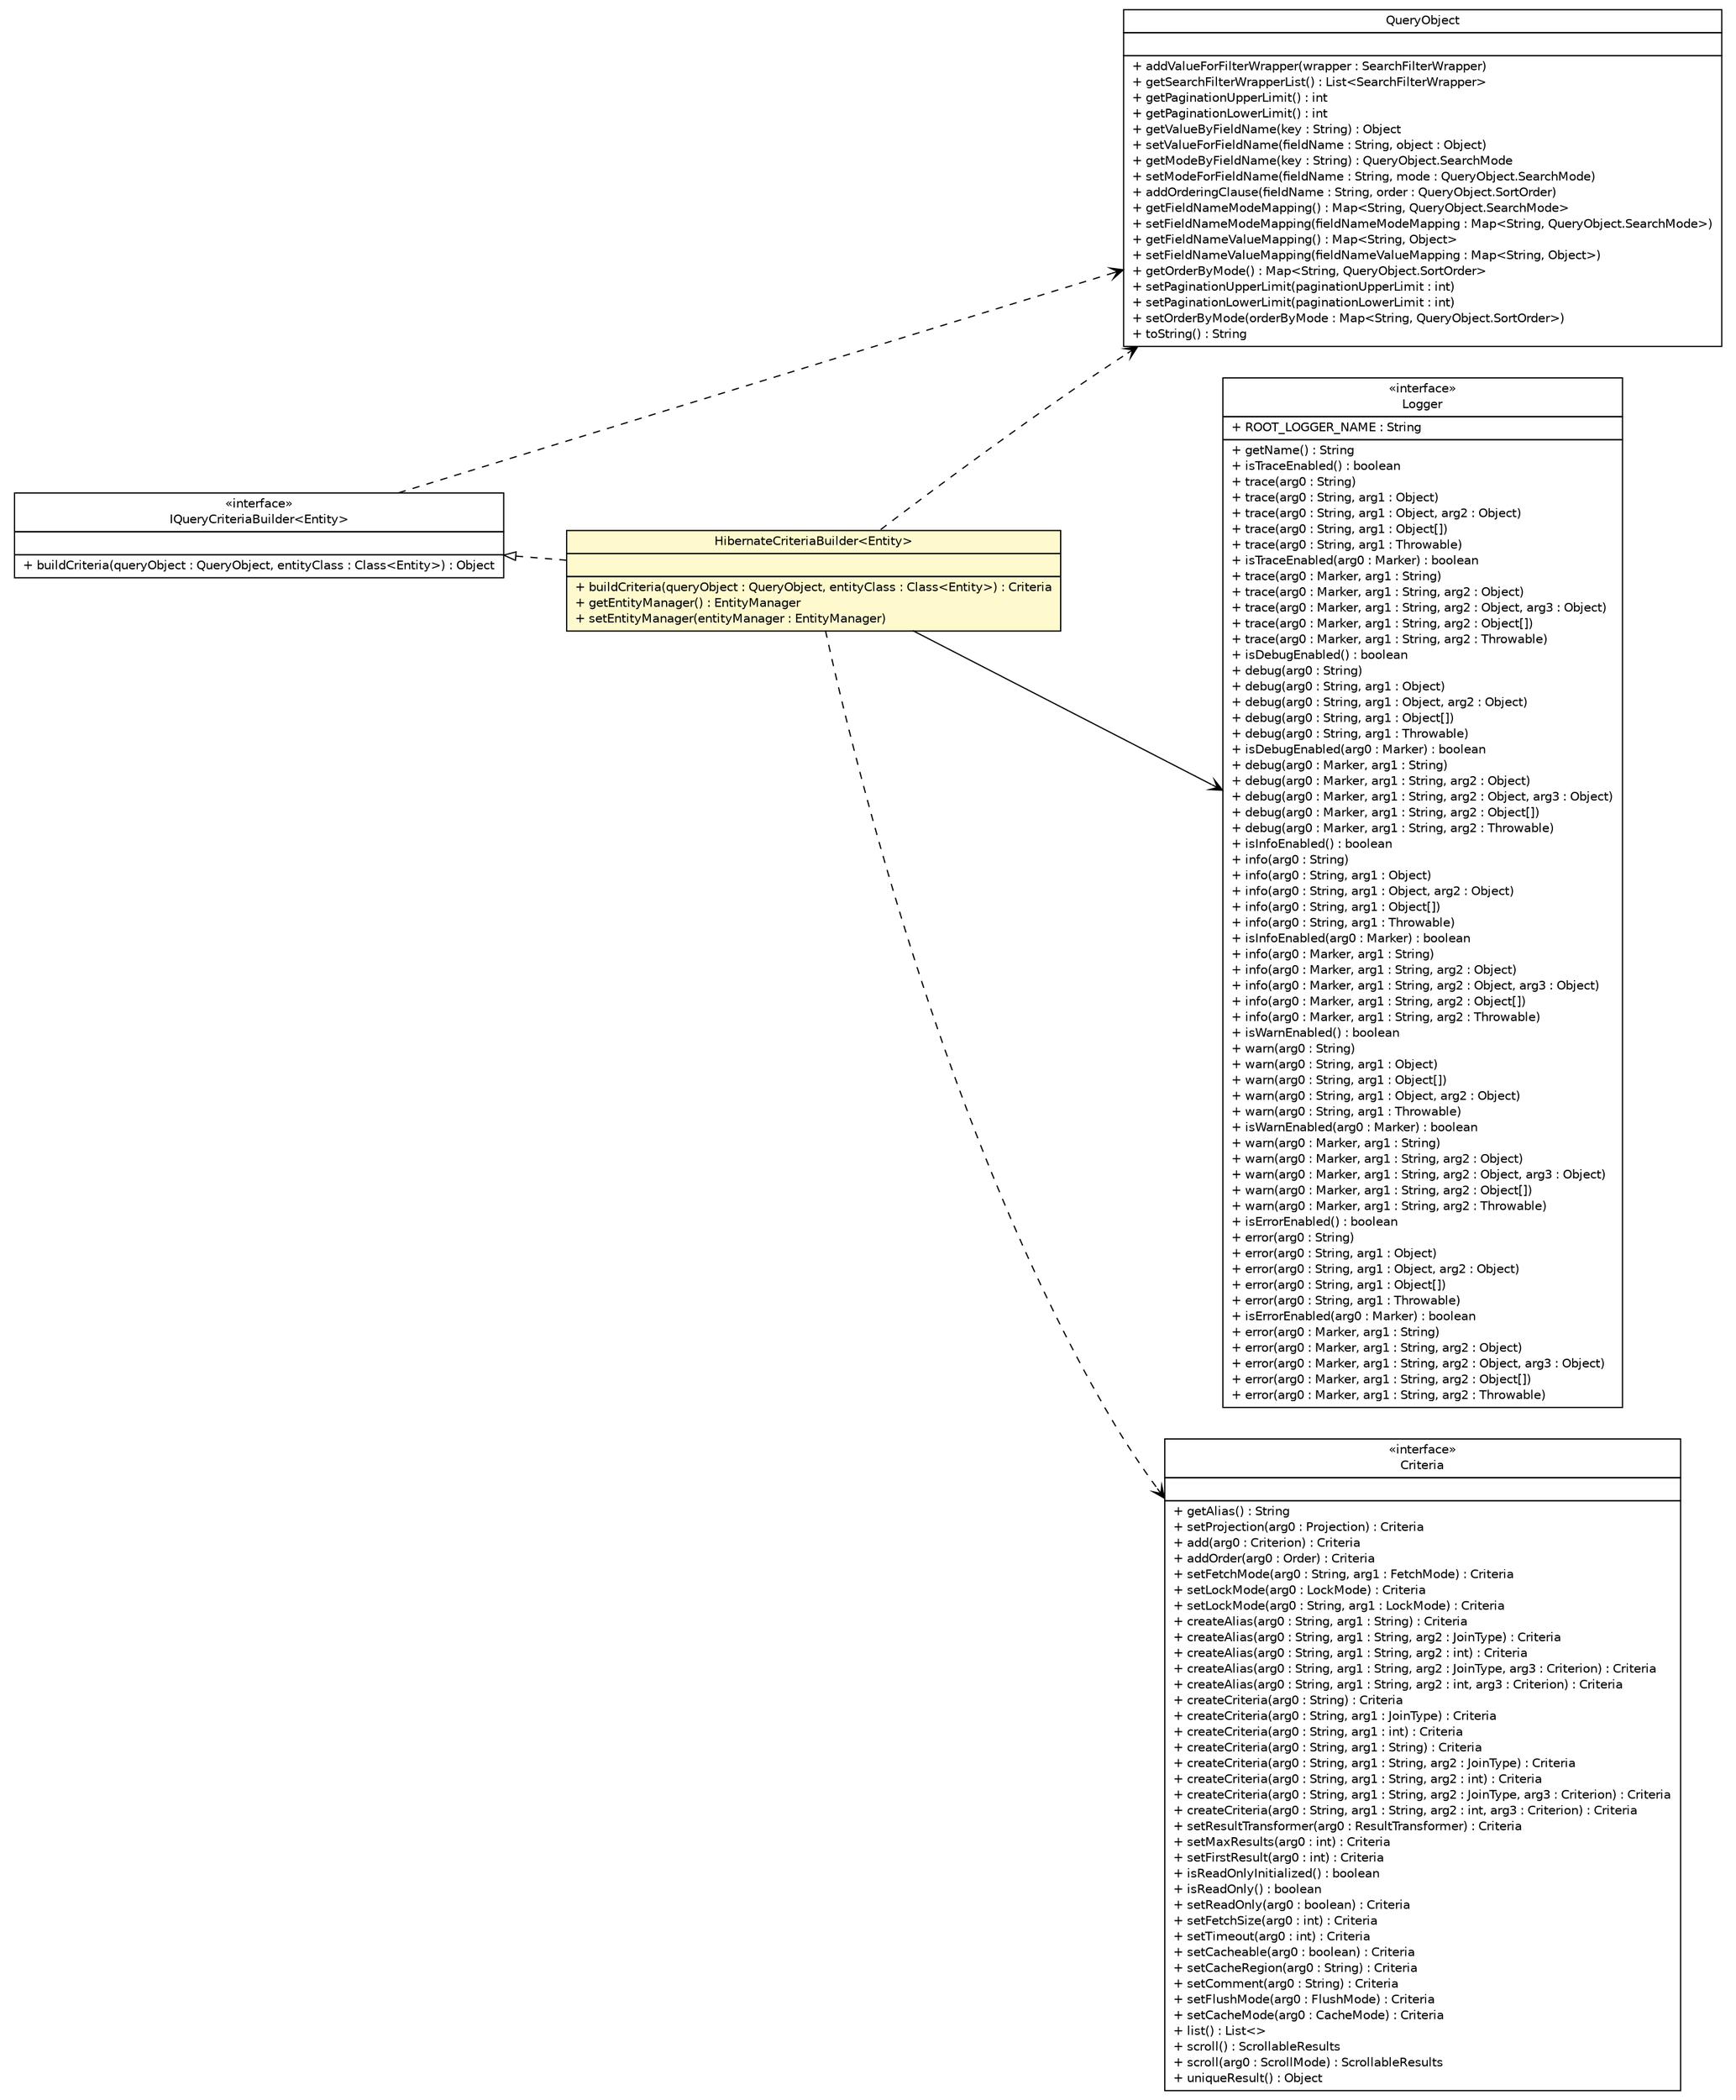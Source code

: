 #!/usr/local/bin/dot
#
# Class diagram 
# Generated by UMLGraph version 5.1 (http://www.umlgraph.org/)
#

digraph G {
	edge [fontname="Helvetica",fontsize=10,labelfontname="Helvetica",labelfontsize=10];
	node [fontname="Helvetica",fontsize=10,shape=plaintext];
	nodesep=0.25;
	ranksep=0.5;
	rankdir=LR;
	// com.inn.headstartdemo.utils.QueryObject
	c66884 [label=<<table title="com.inn.headstartdemo.utils.QueryObject" border="0" cellborder="1" cellspacing="0" cellpadding="2" port="p" href="../../../utils/QueryObject.html">
		<tr><td><table border="0" cellspacing="0" cellpadding="1">
<tr><td align="center" balign="center"> QueryObject </td></tr>
		</table></td></tr>
		<tr><td><table border="0" cellspacing="0" cellpadding="1">
<tr><td align="left" balign="left">  </td></tr>
		</table></td></tr>
		<tr><td><table border="0" cellspacing="0" cellpadding="1">
<tr><td align="left" balign="left"> + addValueForFilterWrapper(wrapper : SearchFilterWrapper) </td></tr>
<tr><td align="left" balign="left"> + getSearchFilterWrapperList() : List&lt;SearchFilterWrapper&gt; </td></tr>
<tr><td align="left" balign="left"> + getPaginationUpperLimit() : int </td></tr>
<tr><td align="left" balign="left"> + getPaginationLowerLimit() : int </td></tr>
<tr><td align="left" balign="left"> + getValueByFieldName(key : String) : Object </td></tr>
<tr><td align="left" balign="left"> + setValueForFieldName(fieldName : String, object : Object) </td></tr>
<tr><td align="left" balign="left"> + getModeByFieldName(key : String) : QueryObject.SearchMode </td></tr>
<tr><td align="left" balign="left"> + setModeForFieldName(fieldName : String, mode : QueryObject.SearchMode) </td></tr>
<tr><td align="left" balign="left"> + addOrderingClause(fieldName : String, order : QueryObject.SortOrder) </td></tr>
<tr><td align="left" balign="left"> + getFieldNameModeMapping() : Map&lt;String, QueryObject.SearchMode&gt; </td></tr>
<tr><td align="left" balign="left"> + setFieldNameModeMapping(fieldNameModeMapping : Map&lt;String, QueryObject.SearchMode&gt;) </td></tr>
<tr><td align="left" balign="left"> + getFieldNameValueMapping() : Map&lt;String, Object&gt; </td></tr>
<tr><td align="left" balign="left"> + setFieldNameValueMapping(fieldNameValueMapping : Map&lt;String, Object&gt;) </td></tr>
<tr><td align="left" balign="left"> + getOrderByMode() : Map&lt;String, QueryObject.SortOrder&gt; </td></tr>
<tr><td align="left" balign="left"> + setPaginationUpperLimit(paginationUpperLimit : int) </td></tr>
<tr><td align="left" balign="left"> + setPaginationLowerLimit(paginationLowerLimit : int) </td></tr>
<tr><td align="left" balign="left"> + setOrderByMode(orderByMode : Map&lt;String, QueryObject.SortOrder&gt;) </td></tr>
<tr><td align="left" balign="left"> + toString() : String </td></tr>
		</table></td></tr>
		</table>>, fontname="Helvetica", fontcolor="black", fontsize=10.0];
	// com.inn.headstartdemo.dao.criteria.IQueryCriteriaBuilder<Entity>
	c66928 [label=<<table title="com.inn.headstartdemo.dao.criteria.IQueryCriteriaBuilder" border="0" cellborder="1" cellspacing="0" cellpadding="2" port="p" href="../IQueryCriteriaBuilder.html">
		<tr><td><table border="0" cellspacing="0" cellpadding="1">
<tr><td align="center" balign="center"> &#171;interface&#187; </td></tr>
<tr><td align="center" balign="center"> IQueryCriteriaBuilder&lt;Entity&gt; </td></tr>
		</table></td></tr>
		<tr><td><table border="0" cellspacing="0" cellpadding="1">
<tr><td align="left" balign="left">  </td></tr>
		</table></td></tr>
		<tr><td><table border="0" cellspacing="0" cellpadding="1">
<tr><td align="left" balign="left"> + buildCriteria(queryObject : QueryObject, entityClass : Class&lt;Entity&gt;) : Object </td></tr>
		</table></td></tr>
		</table>>, fontname="Helvetica", fontcolor="black", fontsize=10.0];
	// com.inn.headstartdemo.dao.criteria.impl.HibernateCriteriaBuilder<Entity>
	c66930 [label=<<table title="com.inn.headstartdemo.dao.criteria.impl.HibernateCriteriaBuilder" border="0" cellborder="1" cellspacing="0" cellpadding="2" port="p" bgcolor="lemonChiffon" href="./HibernateCriteriaBuilder.html">
		<tr><td><table border="0" cellspacing="0" cellpadding="1">
<tr><td align="center" balign="center"> HibernateCriteriaBuilder&lt;Entity&gt; </td></tr>
		</table></td></tr>
		<tr><td><table border="0" cellspacing="0" cellpadding="1">
<tr><td align="left" balign="left">  </td></tr>
		</table></td></tr>
		<tr><td><table border="0" cellspacing="0" cellpadding="1">
<tr><td align="left" balign="left"> + buildCriteria(queryObject : QueryObject, entityClass : Class&lt;Entity&gt;) : Criteria </td></tr>
<tr><td align="left" balign="left"> + getEntityManager() : EntityManager </td></tr>
<tr><td align="left" balign="left"> + setEntityManager(entityManager : EntityManager) </td></tr>
		</table></td></tr>
		</table>>, fontname="Helvetica", fontcolor="black", fontsize=10.0];
	//com.inn.headstartdemo.dao.criteria.impl.HibernateCriteriaBuilder<Entity> implements com.inn.headstartdemo.dao.criteria.IQueryCriteriaBuilder<Entity>
	c66928:p -> c66930:p [dir=back,arrowtail=empty,style=dashed];
	// com.inn.headstartdemo.dao.criteria.impl.HibernateCriteriaBuilder<Entity> NAVASSOC org.slf4j.Logger
	c66930:p -> c66961:p [taillabel="", label="", headlabel="", fontname="Helvetica", fontcolor="black", fontsize=10.0, color="black", arrowhead=open];
	// com.inn.headstartdemo.dao.criteria.IQueryCriteriaBuilder<Entity> DEPEND com.inn.headstartdemo.utils.QueryObject
	c66928:p -> c66884:p [taillabel="", label="", headlabel="", fontname="Helvetica", fontcolor="black", fontsize=10.0, color="black", arrowhead=open, style=dashed];
	// com.inn.headstartdemo.dao.criteria.impl.HibernateCriteriaBuilder<Entity> DEPEND org.hibernate.Criteria
	c66930:p -> c66962:p [taillabel="", label="", headlabel="", fontname="Helvetica", fontcolor="black", fontsize=10.0, color="black", arrowhead=open, style=dashed];
	// com.inn.headstartdemo.dao.criteria.impl.HibernateCriteriaBuilder<Entity> DEPEND com.inn.headstartdemo.utils.QueryObject
	c66930:p -> c66884:p [taillabel="", label="", headlabel="", fontname="Helvetica", fontcolor="black", fontsize=10.0, color="black", arrowhead=open, style=dashed];
	// org.slf4j.Logger
	c66961 [label=<<table title="org.slf4j.Logger" border="0" cellborder="1" cellspacing="0" cellpadding="2" port="p" href="http://java.sun.com/j2se/1.4.2/docs/api/org/slf4j/Logger.html">
		<tr><td><table border="0" cellspacing="0" cellpadding="1">
<tr><td align="center" balign="center"> &#171;interface&#187; </td></tr>
<tr><td align="center" balign="center"> Logger </td></tr>
		</table></td></tr>
		<tr><td><table border="0" cellspacing="0" cellpadding="1">
<tr><td align="left" balign="left"> + ROOT_LOGGER_NAME : String </td></tr>
		</table></td></tr>
		<tr><td><table border="0" cellspacing="0" cellpadding="1">
<tr><td align="left" balign="left"> + getName() : String </td></tr>
<tr><td align="left" balign="left"> + isTraceEnabled() : boolean </td></tr>
<tr><td align="left" balign="left"> + trace(arg0 : String) </td></tr>
<tr><td align="left" balign="left"> + trace(arg0 : String, arg1 : Object) </td></tr>
<tr><td align="left" balign="left"> + trace(arg0 : String, arg1 : Object, arg2 : Object) </td></tr>
<tr><td align="left" balign="left"> + trace(arg0 : String, arg1 : Object[]) </td></tr>
<tr><td align="left" balign="left"> + trace(arg0 : String, arg1 : Throwable) </td></tr>
<tr><td align="left" balign="left"> + isTraceEnabled(arg0 : Marker) : boolean </td></tr>
<tr><td align="left" balign="left"> + trace(arg0 : Marker, arg1 : String) </td></tr>
<tr><td align="left" balign="left"> + trace(arg0 : Marker, arg1 : String, arg2 : Object) </td></tr>
<tr><td align="left" balign="left"> + trace(arg0 : Marker, arg1 : String, arg2 : Object, arg3 : Object) </td></tr>
<tr><td align="left" balign="left"> + trace(arg0 : Marker, arg1 : String, arg2 : Object[]) </td></tr>
<tr><td align="left" balign="left"> + trace(arg0 : Marker, arg1 : String, arg2 : Throwable) </td></tr>
<tr><td align="left" balign="left"> + isDebugEnabled() : boolean </td></tr>
<tr><td align="left" balign="left"> + debug(arg0 : String) </td></tr>
<tr><td align="left" balign="left"> + debug(arg0 : String, arg1 : Object) </td></tr>
<tr><td align="left" balign="left"> + debug(arg0 : String, arg1 : Object, arg2 : Object) </td></tr>
<tr><td align="left" balign="left"> + debug(arg0 : String, arg1 : Object[]) </td></tr>
<tr><td align="left" balign="left"> + debug(arg0 : String, arg1 : Throwable) </td></tr>
<tr><td align="left" balign="left"> + isDebugEnabled(arg0 : Marker) : boolean </td></tr>
<tr><td align="left" balign="left"> + debug(arg0 : Marker, arg1 : String) </td></tr>
<tr><td align="left" balign="left"> + debug(arg0 : Marker, arg1 : String, arg2 : Object) </td></tr>
<tr><td align="left" balign="left"> + debug(arg0 : Marker, arg1 : String, arg2 : Object, arg3 : Object) </td></tr>
<tr><td align="left" balign="left"> + debug(arg0 : Marker, arg1 : String, arg2 : Object[]) </td></tr>
<tr><td align="left" balign="left"> + debug(arg0 : Marker, arg1 : String, arg2 : Throwable) </td></tr>
<tr><td align="left" balign="left"> + isInfoEnabled() : boolean </td></tr>
<tr><td align="left" balign="left"> + info(arg0 : String) </td></tr>
<tr><td align="left" balign="left"> + info(arg0 : String, arg1 : Object) </td></tr>
<tr><td align="left" balign="left"> + info(arg0 : String, arg1 : Object, arg2 : Object) </td></tr>
<tr><td align="left" balign="left"> + info(arg0 : String, arg1 : Object[]) </td></tr>
<tr><td align="left" balign="left"> + info(arg0 : String, arg1 : Throwable) </td></tr>
<tr><td align="left" balign="left"> + isInfoEnabled(arg0 : Marker) : boolean </td></tr>
<tr><td align="left" balign="left"> + info(arg0 : Marker, arg1 : String) </td></tr>
<tr><td align="left" balign="left"> + info(arg0 : Marker, arg1 : String, arg2 : Object) </td></tr>
<tr><td align="left" balign="left"> + info(arg0 : Marker, arg1 : String, arg2 : Object, arg3 : Object) </td></tr>
<tr><td align="left" balign="left"> + info(arg0 : Marker, arg1 : String, arg2 : Object[]) </td></tr>
<tr><td align="left" balign="left"> + info(arg0 : Marker, arg1 : String, arg2 : Throwable) </td></tr>
<tr><td align="left" balign="left"> + isWarnEnabled() : boolean </td></tr>
<tr><td align="left" balign="left"> + warn(arg0 : String) </td></tr>
<tr><td align="left" balign="left"> + warn(arg0 : String, arg1 : Object) </td></tr>
<tr><td align="left" balign="left"> + warn(arg0 : String, arg1 : Object[]) </td></tr>
<tr><td align="left" balign="left"> + warn(arg0 : String, arg1 : Object, arg2 : Object) </td></tr>
<tr><td align="left" balign="left"> + warn(arg0 : String, arg1 : Throwable) </td></tr>
<tr><td align="left" balign="left"> + isWarnEnabled(arg0 : Marker) : boolean </td></tr>
<tr><td align="left" balign="left"> + warn(arg0 : Marker, arg1 : String) </td></tr>
<tr><td align="left" balign="left"> + warn(arg0 : Marker, arg1 : String, arg2 : Object) </td></tr>
<tr><td align="left" balign="left"> + warn(arg0 : Marker, arg1 : String, arg2 : Object, arg3 : Object) </td></tr>
<tr><td align="left" balign="left"> + warn(arg0 : Marker, arg1 : String, arg2 : Object[]) </td></tr>
<tr><td align="left" balign="left"> + warn(arg0 : Marker, arg1 : String, arg2 : Throwable) </td></tr>
<tr><td align="left" balign="left"> + isErrorEnabled() : boolean </td></tr>
<tr><td align="left" balign="left"> + error(arg0 : String) </td></tr>
<tr><td align="left" balign="left"> + error(arg0 : String, arg1 : Object) </td></tr>
<tr><td align="left" balign="left"> + error(arg0 : String, arg1 : Object, arg2 : Object) </td></tr>
<tr><td align="left" balign="left"> + error(arg0 : String, arg1 : Object[]) </td></tr>
<tr><td align="left" balign="left"> + error(arg0 : String, arg1 : Throwable) </td></tr>
<tr><td align="left" balign="left"> + isErrorEnabled(arg0 : Marker) : boolean </td></tr>
<tr><td align="left" balign="left"> + error(arg0 : Marker, arg1 : String) </td></tr>
<tr><td align="left" balign="left"> + error(arg0 : Marker, arg1 : String, arg2 : Object) </td></tr>
<tr><td align="left" balign="left"> + error(arg0 : Marker, arg1 : String, arg2 : Object, arg3 : Object) </td></tr>
<tr><td align="left" balign="left"> + error(arg0 : Marker, arg1 : String, arg2 : Object[]) </td></tr>
<tr><td align="left" balign="left"> + error(arg0 : Marker, arg1 : String, arg2 : Throwable) </td></tr>
		</table></td></tr>
		</table>>, fontname="Helvetica", fontcolor="black", fontsize=10.0];
	// org.hibernate.Criteria
	c66962 [label=<<table title="org.hibernate.Criteria" border="0" cellborder="1" cellspacing="0" cellpadding="2" port="p" href="http://java.sun.com/j2se/1.4.2/docs/api/org/hibernate/Criteria.html">
		<tr><td><table border="0" cellspacing="0" cellpadding="1">
<tr><td align="center" balign="center"> &#171;interface&#187; </td></tr>
<tr><td align="center" balign="center"> Criteria </td></tr>
		</table></td></tr>
		<tr><td><table border="0" cellspacing="0" cellpadding="1">
<tr><td align="left" balign="left">  </td></tr>
		</table></td></tr>
		<tr><td><table border="0" cellspacing="0" cellpadding="1">
<tr><td align="left" balign="left"> + getAlias() : String </td></tr>
<tr><td align="left" balign="left"> + setProjection(arg0 : Projection) : Criteria </td></tr>
<tr><td align="left" balign="left"> + add(arg0 : Criterion) : Criteria </td></tr>
<tr><td align="left" balign="left"> + addOrder(arg0 : Order) : Criteria </td></tr>
<tr><td align="left" balign="left"> + setFetchMode(arg0 : String, arg1 : FetchMode) : Criteria </td></tr>
<tr><td align="left" balign="left"> + setLockMode(arg0 : LockMode) : Criteria </td></tr>
<tr><td align="left" balign="left"> + setLockMode(arg0 : String, arg1 : LockMode) : Criteria </td></tr>
<tr><td align="left" balign="left"> + createAlias(arg0 : String, arg1 : String) : Criteria </td></tr>
<tr><td align="left" balign="left"> + createAlias(arg0 : String, arg1 : String, arg2 : JoinType) : Criteria </td></tr>
<tr><td align="left" balign="left"> + createAlias(arg0 : String, arg1 : String, arg2 : int) : Criteria </td></tr>
<tr><td align="left" balign="left"> + createAlias(arg0 : String, arg1 : String, arg2 : JoinType, arg3 : Criterion) : Criteria </td></tr>
<tr><td align="left" balign="left"> + createAlias(arg0 : String, arg1 : String, arg2 : int, arg3 : Criterion) : Criteria </td></tr>
<tr><td align="left" balign="left"> + createCriteria(arg0 : String) : Criteria </td></tr>
<tr><td align="left" balign="left"> + createCriteria(arg0 : String, arg1 : JoinType) : Criteria </td></tr>
<tr><td align="left" balign="left"> + createCriteria(arg0 : String, arg1 : int) : Criteria </td></tr>
<tr><td align="left" balign="left"> + createCriteria(arg0 : String, arg1 : String) : Criteria </td></tr>
<tr><td align="left" balign="left"> + createCriteria(arg0 : String, arg1 : String, arg2 : JoinType) : Criteria </td></tr>
<tr><td align="left" balign="left"> + createCriteria(arg0 : String, arg1 : String, arg2 : int) : Criteria </td></tr>
<tr><td align="left" balign="left"> + createCriteria(arg0 : String, arg1 : String, arg2 : JoinType, arg3 : Criterion) : Criteria </td></tr>
<tr><td align="left" balign="left"> + createCriteria(arg0 : String, arg1 : String, arg2 : int, arg3 : Criterion) : Criteria </td></tr>
<tr><td align="left" balign="left"> + setResultTransformer(arg0 : ResultTransformer) : Criteria </td></tr>
<tr><td align="left" balign="left"> + setMaxResults(arg0 : int) : Criteria </td></tr>
<tr><td align="left" balign="left"> + setFirstResult(arg0 : int) : Criteria </td></tr>
<tr><td align="left" balign="left"> + isReadOnlyInitialized() : boolean </td></tr>
<tr><td align="left" balign="left"> + isReadOnly() : boolean </td></tr>
<tr><td align="left" balign="left"> + setReadOnly(arg0 : boolean) : Criteria </td></tr>
<tr><td align="left" balign="left"> + setFetchSize(arg0 : int) : Criteria </td></tr>
<tr><td align="left" balign="left"> + setTimeout(arg0 : int) : Criteria </td></tr>
<tr><td align="left" balign="left"> + setCacheable(arg0 : boolean) : Criteria </td></tr>
<tr><td align="left" balign="left"> + setCacheRegion(arg0 : String) : Criteria </td></tr>
<tr><td align="left" balign="left"> + setComment(arg0 : String) : Criteria </td></tr>
<tr><td align="left" balign="left"> + setFlushMode(arg0 : FlushMode) : Criteria </td></tr>
<tr><td align="left" balign="left"> + setCacheMode(arg0 : CacheMode) : Criteria </td></tr>
<tr><td align="left" balign="left"> + list() : List&lt;&gt; </td></tr>
<tr><td align="left" balign="left"> + scroll() : ScrollableResults </td></tr>
<tr><td align="left" balign="left"> + scroll(arg0 : ScrollMode) : ScrollableResults </td></tr>
<tr><td align="left" balign="left"> + uniqueResult() : Object </td></tr>
		</table></td></tr>
		</table>>, fontname="Helvetica", fontcolor="black", fontsize=10.0];
}

